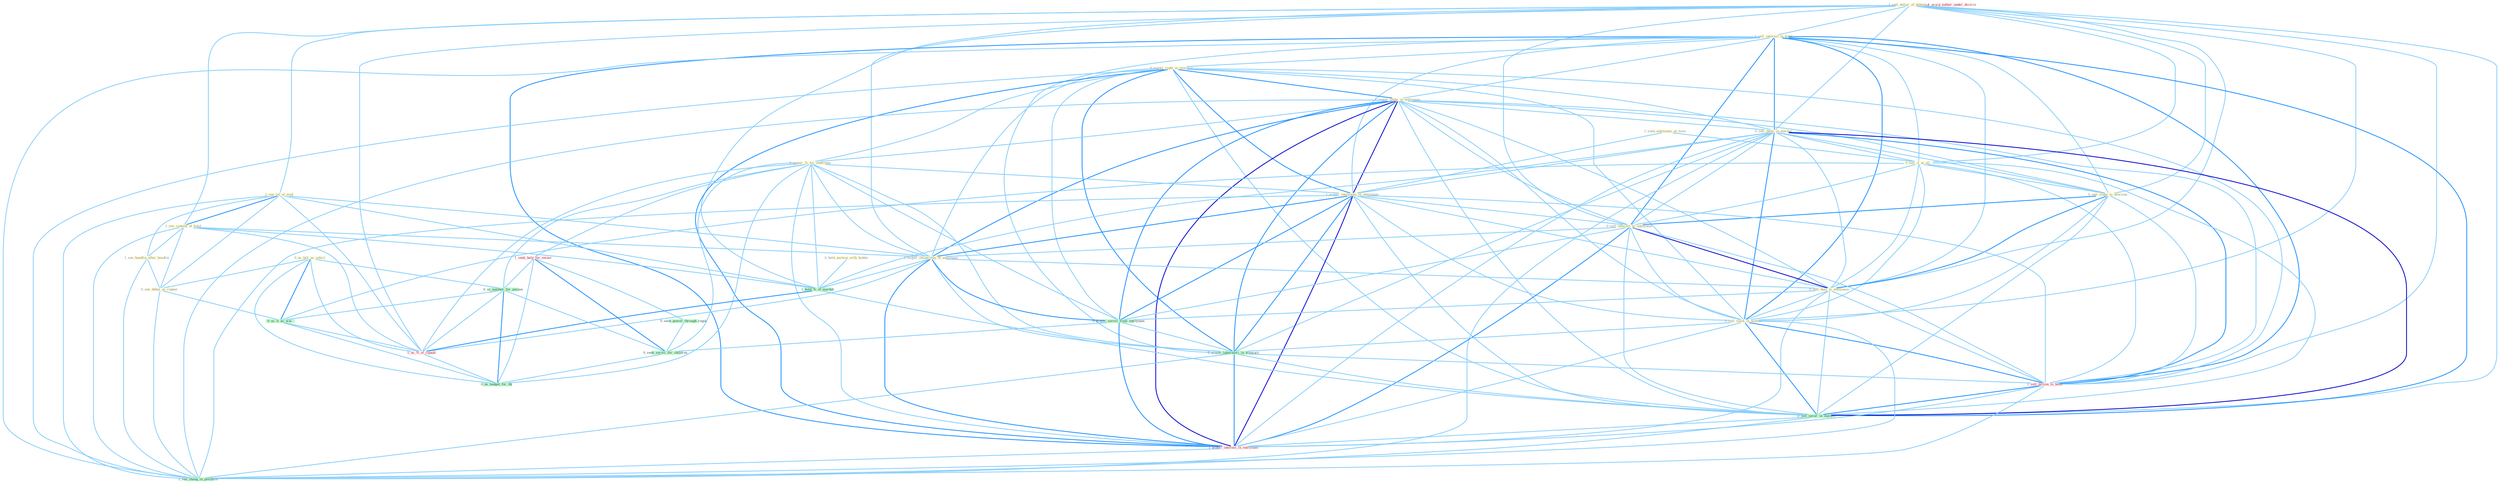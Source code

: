 Graph G{ 
    node
    [shape=polygon,style=filled,width=.5,height=.06,color="#BDFCC9",fixedsize=true,fontsize=4,
    fontcolor="#2f4f4f"];
    {node
    [color="#ffffe0", fontcolor="#8b7d6b"] "1_sell_dollar_of_debentur " "1_sell_interest_in_hotel " "0_acquir_right_in_yearnum " "0_us_bill_as_vehicl " "1_seen_entitynam_at_time " "1_acquir_stake_in_entitynam " "1_see_lot_of_evid " "0_sell_them_in_market " "0_acquir_%_for_othernum " "0_hold_auction_with_bidder " "1_see_content_of_field " "0_sell_it_at_all " "1_see_headlin_after_headlin " "0_sell_stake_to_newcom " "1_acquir_entitynam_in_entitynam " "0_sell_interest_to_entitynam " "1_acquir_ownership_of_entitynam " "0_sell_busi_to_entitynam " "0_sell_stock_in_matter " "0_see_debat_as_repeat "}
{node [color="#fff0f5", fontcolor="#b22222"] "1_seek_help_for_owner " "1_sell_billion_in_bond " "1_usurp_author_under_doctrin " "1_us_%_of_capabl " "1_acquir_interest_in_entitynam "}
edge [color="#B0E2FF"];

	"1_sell_dollar_of_debentur " -- "1_sell_interest_in_hotel " [w="1", color="#87cefa" ];
	"1_sell_dollar_of_debentur " -- "1_see_lot_of_evid " [w="1", color="#87cefa" ];
	"1_sell_dollar_of_debentur " -- "0_sell_them_in_market " [w="1", color="#87cefa" ];
	"1_sell_dollar_of_debentur " -- "1_see_content_of_field " [w="1", color="#87cefa" ];
	"1_sell_dollar_of_debentur " -- "0_sell_it_at_all " [w="1", color="#87cefa" ];
	"1_sell_dollar_of_debentur " -- "0_sell_stake_to_newcom " [w="1", color="#87cefa" ];
	"1_sell_dollar_of_debentur " -- "0_sell_interest_to_entitynam " [w="1", color="#87cefa" ];
	"1_sell_dollar_of_debentur " -- "1_acquir_ownership_of_entitynam " [w="1", color="#87cefa" ];
	"1_sell_dollar_of_debentur " -- "0_sell_busi_to_entitynam " [w="1", color="#87cefa" ];
	"1_sell_dollar_of_debentur " -- "0_sell_stock_in_matter " [w="1", color="#87cefa" ];
	"1_sell_dollar_of_debentur " -- "1_hold_%_of_market " [w="1", color="#87cefa" ];
	"1_sell_dollar_of_debentur " -- "1_sell_billion_in_bond " [w="1", color="#87cefa" ];
	"1_sell_dollar_of_debentur " -- "1_us_%_of_capabl " [w="1", color="#87cefa" ];
	"1_sell_dollar_of_debentur " -- "0_sell_secur_in_market " [w="1", color="#87cefa" ];
	"1_sell_interest_in_hotel " -- "0_acquir_right_in_yearnum " [w="1", color="#87cefa" ];
	"1_sell_interest_in_hotel " -- "1_acquir_stake_in_entitynam " [w="1", color="#87cefa" ];
	"1_sell_interest_in_hotel " -- "0_sell_them_in_market " [w="2", color="#1e90ff" , len=0.8];
	"1_sell_interest_in_hotel " -- "0_sell_it_at_all " [w="1", color="#87cefa" ];
	"1_sell_interest_in_hotel " -- "0_sell_stake_to_newcom " [w="1", color="#87cefa" ];
	"1_sell_interest_in_hotel " -- "1_acquir_entitynam_in_entitynam " [w="1", color="#87cefa" ];
	"1_sell_interest_in_hotel " -- "0_sell_interest_to_entitynam " [w="2", color="#1e90ff" , len=0.8];
	"1_sell_interest_in_hotel " -- "0_sell_busi_to_entitynam " [w="1", color="#87cefa" ];
	"1_sell_interest_in_hotel " -- "0_sell_stock_in_matter " [w="2", color="#1e90ff" , len=0.8];
	"1_sell_interest_in_hotel " -- "0_acquir_laboratori_in_transact " [w="1", color="#87cefa" ];
	"1_sell_interest_in_hotel " -- "1_sell_billion_in_bond " [w="2", color="#1e90ff" , len=0.8];
	"1_sell_interest_in_hotel " -- "0_sell_secur_in_market " [w="2", color="#1e90ff" , len=0.8];
	"1_sell_interest_in_hotel " -- "1_acquir_interest_in_entitynam " [w="2", color="#1e90ff" , len=0.8];
	"1_sell_interest_in_hotel " -- "1_see_chang_in_portfolio " [w="1", color="#87cefa" ];
	"0_acquir_right_in_yearnum " -- "1_acquir_stake_in_entitynam " [w="2", color="#1e90ff" , len=0.8];
	"0_acquir_right_in_yearnum " -- "0_sell_them_in_market " [w="1", color="#87cefa" ];
	"0_acquir_right_in_yearnum " -- "0_acquir_%_for_othernum " [w="1", color="#87cefa" ];
	"0_acquir_right_in_yearnum " -- "1_acquir_entitynam_in_entitynam " [w="2", color="#1e90ff" , len=0.8];
	"0_acquir_right_in_yearnum " -- "1_acquir_ownership_of_entitynam " [w="1", color="#87cefa" ];
	"0_acquir_right_in_yearnum " -- "0_sell_stock_in_matter " [w="1", color="#87cefa" ];
	"0_acquir_right_in_yearnum " -- "0_acquir_servic_from_entitynam " [w="1", color="#87cefa" ];
	"0_acquir_right_in_yearnum " -- "0_acquir_laboratori_in_transact " [w="2", color="#1e90ff" , len=0.8];
	"0_acquir_right_in_yearnum " -- "1_sell_billion_in_bond " [w="1", color="#87cefa" ];
	"0_acquir_right_in_yearnum " -- "0_sell_secur_in_market " [w="1", color="#87cefa" ];
	"0_acquir_right_in_yearnum " -- "1_acquir_interest_in_entitynam " [w="2", color="#1e90ff" , len=0.8];
	"0_acquir_right_in_yearnum " -- "1_see_chang_in_portfolio " [w="1", color="#87cefa" ];
	"0_us_bill_as_vehicl " -- "0_see_debat_as_repeat " [w="1", color="#87cefa" ];
	"0_us_bill_as_vehicl " -- "0_us_number_for_purpos " [w="1", color="#87cefa" ];
	"0_us_bill_as_vehicl " -- "0_us_it_as_wai " [w="2", color="#1e90ff" , len=0.8];
	"0_us_bill_as_vehicl " -- "1_us_%_of_capabl " [w="1", color="#87cefa" ];
	"0_us_bill_as_vehicl " -- "0_us_budget_for_thi " [w="1", color="#87cefa" ];
	"1_seen_entitynam_at_time " -- "0_sell_it_at_all " [w="1", color="#87cefa" ];
	"1_seen_entitynam_at_time " -- "1_acquir_entitynam_in_entitynam " [w="1", color="#87cefa" ];
	"1_acquir_stake_in_entitynam " -- "0_sell_them_in_market " [w="1", color="#87cefa" ];
	"1_acquir_stake_in_entitynam " -- "0_acquir_%_for_othernum " [w="1", color="#87cefa" ];
	"1_acquir_stake_in_entitynam " -- "0_sell_stake_to_newcom " [w="1", color="#87cefa" ];
	"1_acquir_stake_in_entitynam " -- "1_acquir_entitynam_in_entitynam " [w="3", color="#0000cd" , len=0.6];
	"1_acquir_stake_in_entitynam " -- "0_sell_interest_to_entitynam " [w="1", color="#87cefa" ];
	"1_acquir_stake_in_entitynam " -- "1_acquir_ownership_of_entitynam " [w="2", color="#1e90ff" , len=0.8];
	"1_acquir_stake_in_entitynam " -- "0_sell_busi_to_entitynam " [w="1", color="#87cefa" ];
	"1_acquir_stake_in_entitynam " -- "0_sell_stock_in_matter " [w="1", color="#87cefa" ];
	"1_acquir_stake_in_entitynam " -- "0_acquir_servic_from_entitynam " [w="2", color="#1e90ff" , len=0.8];
	"1_acquir_stake_in_entitynam " -- "0_acquir_laboratori_in_transact " [w="2", color="#1e90ff" , len=0.8];
	"1_acquir_stake_in_entitynam " -- "1_sell_billion_in_bond " [w="1", color="#87cefa" ];
	"1_acquir_stake_in_entitynam " -- "0_sell_secur_in_market " [w="1", color="#87cefa" ];
	"1_acquir_stake_in_entitynam " -- "1_acquir_interest_in_entitynam " [w="3", color="#0000cd" , len=0.6];
	"1_acquir_stake_in_entitynam " -- "1_see_chang_in_portfolio " [w="1", color="#87cefa" ];
	"1_see_lot_of_evid " -- "1_see_content_of_field " [w="2", color="#1e90ff" , len=0.8];
	"1_see_lot_of_evid " -- "1_see_headlin_after_headlin " [w="1", color="#87cefa" ];
	"1_see_lot_of_evid " -- "1_acquir_ownership_of_entitynam " [w="1", color="#87cefa" ];
	"1_see_lot_of_evid " -- "0_see_debat_as_repeat " [w="1", color="#87cefa" ];
	"1_see_lot_of_evid " -- "1_hold_%_of_market " [w="1", color="#87cefa" ];
	"1_see_lot_of_evid " -- "1_us_%_of_capabl " [w="1", color="#87cefa" ];
	"1_see_lot_of_evid " -- "1_see_chang_in_portfolio " [w="1", color="#87cefa" ];
	"0_sell_them_in_market " -- "0_sell_it_at_all " [w="1", color="#87cefa" ];
	"0_sell_them_in_market " -- "0_sell_stake_to_newcom " [w="1", color="#87cefa" ];
	"0_sell_them_in_market " -- "1_acquir_entitynam_in_entitynam " [w="1", color="#87cefa" ];
	"0_sell_them_in_market " -- "0_sell_interest_to_entitynam " [w="1", color="#87cefa" ];
	"0_sell_them_in_market " -- "0_sell_busi_to_entitynam " [w="1", color="#87cefa" ];
	"0_sell_them_in_market " -- "0_sell_stock_in_matter " [w="2", color="#1e90ff" , len=0.8];
	"0_sell_them_in_market " -- "1_hold_%_of_market " [w="1", color="#87cefa" ];
	"0_sell_them_in_market " -- "0_acquir_laboratori_in_transact " [w="1", color="#87cefa" ];
	"0_sell_them_in_market " -- "1_sell_billion_in_bond " [w="2", color="#1e90ff" , len=0.8];
	"0_sell_them_in_market " -- "0_sell_secur_in_market " [w="3", color="#0000cd" , len=0.6];
	"0_sell_them_in_market " -- "1_acquir_interest_in_entitynam " [w="1", color="#87cefa" ];
	"0_sell_them_in_market " -- "1_see_chang_in_portfolio " [w="1", color="#87cefa" ];
	"0_acquir_%_for_othernum " -- "1_acquir_entitynam_in_entitynam " [w="1", color="#87cefa" ];
	"0_acquir_%_for_othernum " -- "1_acquir_ownership_of_entitynam " [w="1", color="#87cefa" ];
	"0_acquir_%_for_othernum " -- "1_seek_help_for_owner " [w="1", color="#87cefa" ];
	"0_acquir_%_for_othernum " -- "0_acquir_servic_from_entitynam " [w="1", color="#87cefa" ];
	"0_acquir_%_for_othernum " -- "1_hold_%_of_market " [w="1", color="#87cefa" ];
	"0_acquir_%_for_othernum " -- "0_us_number_for_purpos " [w="1", color="#87cefa" ];
	"0_acquir_%_for_othernum " -- "0_acquir_laboratori_in_transact " [w="1", color="#87cefa" ];
	"0_acquir_%_for_othernum " -- "1_us_%_of_capabl " [w="1", color="#87cefa" ];
	"0_acquir_%_for_othernum " -- "1_acquir_interest_in_entitynam " [w="1", color="#87cefa" ];
	"0_acquir_%_for_othernum " -- "0_seek_servic_for_children " [w="1", color="#87cefa" ];
	"0_acquir_%_for_othernum " -- "0_us_budget_for_thi " [w="1", color="#87cefa" ];
	"0_hold_auction_with_bidder " -- "1_hold_%_of_market " [w="1", color="#87cefa" ];
	"1_see_content_of_field " -- "1_see_headlin_after_headlin " [w="1", color="#87cefa" ];
	"1_see_content_of_field " -- "1_acquir_ownership_of_entitynam " [w="1", color="#87cefa" ];
	"1_see_content_of_field " -- "0_see_debat_as_repeat " [w="1", color="#87cefa" ];
	"1_see_content_of_field " -- "1_hold_%_of_market " [w="1", color="#87cefa" ];
	"1_see_content_of_field " -- "1_us_%_of_capabl " [w="1", color="#87cefa" ];
	"1_see_content_of_field " -- "1_see_chang_in_portfolio " [w="1", color="#87cefa" ];
	"0_sell_it_at_all " -- "0_sell_stake_to_newcom " [w="1", color="#87cefa" ];
	"0_sell_it_at_all " -- "0_sell_interest_to_entitynam " [w="1", color="#87cefa" ];
	"0_sell_it_at_all " -- "0_sell_busi_to_entitynam " [w="1", color="#87cefa" ];
	"0_sell_it_at_all " -- "0_sell_stock_in_matter " [w="1", color="#87cefa" ];
	"0_sell_it_at_all " -- "1_sell_billion_in_bond " [w="1", color="#87cefa" ];
	"0_sell_it_at_all " -- "0_us_it_as_wai " [w="1", color="#87cefa" ];
	"0_sell_it_at_all " -- "0_sell_secur_in_market " [w="1", color="#87cefa" ];
	"1_see_headlin_after_headlin " -- "0_see_debat_as_repeat " [w="1", color="#87cefa" ];
	"1_see_headlin_after_headlin " -- "1_see_chang_in_portfolio " [w="1", color="#87cefa" ];
	"0_sell_stake_to_newcom " -- "0_sell_interest_to_entitynam " [w="2", color="#1e90ff" , len=0.8];
	"0_sell_stake_to_newcom " -- "0_sell_busi_to_entitynam " [w="2", color="#1e90ff" , len=0.8];
	"0_sell_stake_to_newcom " -- "0_sell_stock_in_matter " [w="1", color="#87cefa" ];
	"0_sell_stake_to_newcom " -- "1_sell_billion_in_bond " [w="1", color="#87cefa" ];
	"0_sell_stake_to_newcom " -- "0_sell_secur_in_market " [w="1", color="#87cefa" ];
	"1_acquir_entitynam_in_entitynam " -- "0_sell_interest_to_entitynam " [w="1", color="#87cefa" ];
	"1_acquir_entitynam_in_entitynam " -- "1_acquir_ownership_of_entitynam " [w="2", color="#1e90ff" , len=0.8];
	"1_acquir_entitynam_in_entitynam " -- "0_sell_busi_to_entitynam " [w="1", color="#87cefa" ];
	"1_acquir_entitynam_in_entitynam " -- "0_sell_stock_in_matter " [w="1", color="#87cefa" ];
	"1_acquir_entitynam_in_entitynam " -- "0_acquir_servic_from_entitynam " [w="2", color="#1e90ff" , len=0.8];
	"1_acquir_entitynam_in_entitynam " -- "0_acquir_laboratori_in_transact " [w="2", color="#1e90ff" , len=0.8];
	"1_acquir_entitynam_in_entitynam " -- "1_sell_billion_in_bond " [w="1", color="#87cefa" ];
	"1_acquir_entitynam_in_entitynam " -- "0_sell_secur_in_market " [w="1", color="#87cefa" ];
	"1_acquir_entitynam_in_entitynam " -- "1_acquir_interest_in_entitynam " [w="3", color="#0000cd" , len=0.6];
	"1_acquir_entitynam_in_entitynam " -- "1_see_chang_in_portfolio " [w="1", color="#87cefa" ];
	"0_sell_interest_to_entitynam " -- "1_acquir_ownership_of_entitynam " [w="1", color="#87cefa" ];
	"0_sell_interest_to_entitynam " -- "0_sell_busi_to_entitynam " [w="3", color="#0000cd" , len=0.6];
	"0_sell_interest_to_entitynam " -- "0_sell_stock_in_matter " [w="1", color="#87cefa" ];
	"0_sell_interest_to_entitynam " -- "0_acquir_servic_from_entitynam " [w="1", color="#87cefa" ];
	"0_sell_interest_to_entitynam " -- "1_sell_billion_in_bond " [w="1", color="#87cefa" ];
	"0_sell_interest_to_entitynam " -- "0_sell_secur_in_market " [w="1", color="#87cefa" ];
	"0_sell_interest_to_entitynam " -- "1_acquir_interest_in_entitynam " [w="2", color="#1e90ff" , len=0.8];
	"1_acquir_ownership_of_entitynam " -- "0_sell_busi_to_entitynam " [w="1", color="#87cefa" ];
	"1_acquir_ownership_of_entitynam " -- "0_acquir_servic_from_entitynam " [w="2", color="#1e90ff" , len=0.8];
	"1_acquir_ownership_of_entitynam " -- "1_hold_%_of_market " [w="1", color="#87cefa" ];
	"1_acquir_ownership_of_entitynam " -- "0_acquir_laboratori_in_transact " [w="1", color="#87cefa" ];
	"1_acquir_ownership_of_entitynam " -- "1_us_%_of_capabl " [w="1", color="#87cefa" ];
	"1_acquir_ownership_of_entitynam " -- "1_acquir_interest_in_entitynam " [w="2", color="#1e90ff" , len=0.8];
	"0_sell_busi_to_entitynam " -- "0_sell_stock_in_matter " [w="1", color="#87cefa" ];
	"0_sell_busi_to_entitynam " -- "0_acquir_servic_from_entitynam " [w="1", color="#87cefa" ];
	"0_sell_busi_to_entitynam " -- "1_sell_billion_in_bond " [w="1", color="#87cefa" ];
	"0_sell_busi_to_entitynam " -- "0_sell_secur_in_market " [w="1", color="#87cefa" ];
	"0_sell_busi_to_entitynam " -- "1_acquir_interest_in_entitynam " [w="1", color="#87cefa" ];
	"0_sell_stock_in_matter " -- "0_acquir_laboratori_in_transact " [w="1", color="#87cefa" ];
	"0_sell_stock_in_matter " -- "1_sell_billion_in_bond " [w="2", color="#1e90ff" , len=0.8];
	"0_sell_stock_in_matter " -- "0_sell_secur_in_market " [w="2", color="#1e90ff" , len=0.8];
	"0_sell_stock_in_matter " -- "1_acquir_interest_in_entitynam " [w="1", color="#87cefa" ];
	"0_sell_stock_in_matter " -- "1_see_chang_in_portfolio " [w="1", color="#87cefa" ];
	"0_see_debat_as_repeat " -- "0_us_it_as_wai " [w="1", color="#87cefa" ];
	"0_see_debat_as_repeat " -- "1_see_chang_in_portfolio " [w="1", color="#87cefa" ];
	"1_seek_help_for_owner " -- "0_seek_power_through_regul " [w="1", color="#87cefa" ];
	"1_seek_help_for_owner " -- "0_us_number_for_purpos " [w="1", color="#87cefa" ];
	"1_seek_help_for_owner " -- "0_seek_servic_for_children " [w="2", color="#1e90ff" , len=0.8];
	"1_seek_help_for_owner " -- "0_us_budget_for_thi " [w="1", color="#87cefa" ];
	"0_acquir_servic_from_entitynam " -- "0_acquir_laboratori_in_transact " [w="1", color="#87cefa" ];
	"0_acquir_servic_from_entitynam " -- "1_acquir_interest_in_entitynam " [w="2", color="#1e90ff" , len=0.8];
	"0_acquir_servic_from_entitynam " -- "0_seek_servic_for_children " [w="1", color="#87cefa" ];
	"1_hold_%_of_market " -- "1_us_%_of_capabl " [w="2", color="#1e90ff" , len=0.8];
	"1_hold_%_of_market " -- "0_sell_secur_in_market " [w="1", color="#87cefa" ];
	"0_seek_power_through_regul " -- "0_seek_servic_for_children " [w="1", color="#87cefa" ];
	"0_us_number_for_purpos " -- "0_us_it_as_wai " [w="1", color="#87cefa" ];
	"0_us_number_for_purpos " -- "1_us_%_of_capabl " [w="1", color="#87cefa" ];
	"0_us_number_for_purpos " -- "0_seek_servic_for_children " [w="1", color="#87cefa" ];
	"0_us_number_for_purpos " -- "0_us_budget_for_thi " [w="2", color="#1e90ff" , len=0.8];
	"0_acquir_laboratori_in_transact " -- "1_sell_billion_in_bond " [w="1", color="#87cefa" ];
	"0_acquir_laboratori_in_transact " -- "0_sell_secur_in_market " [w="1", color="#87cefa" ];
	"0_acquir_laboratori_in_transact " -- "1_acquir_interest_in_entitynam " [w="2", color="#1e90ff" , len=0.8];
	"0_acquir_laboratori_in_transact " -- "1_see_chang_in_portfolio " [w="1", color="#87cefa" ];
	"1_sell_billion_in_bond " -- "0_sell_secur_in_market " [w="2", color="#1e90ff" , len=0.8];
	"1_sell_billion_in_bond " -- "1_acquir_interest_in_entitynam " [w="1", color="#87cefa" ];
	"1_sell_billion_in_bond " -- "1_see_chang_in_portfolio " [w="1", color="#87cefa" ];
	"0_us_it_as_wai " -- "1_us_%_of_capabl " [w="1", color="#87cefa" ];
	"0_us_it_as_wai " -- "0_us_budget_for_thi " [w="1", color="#87cefa" ];
	"1_us_%_of_capabl " -- "0_us_budget_for_thi " [w="1", color="#87cefa" ];
	"0_sell_secur_in_market " -- "1_acquir_interest_in_entitynam " [w="1", color="#87cefa" ];
	"0_sell_secur_in_market " -- "1_see_chang_in_portfolio " [w="1", color="#87cefa" ];
	"1_acquir_interest_in_entitynam " -- "1_see_chang_in_portfolio " [w="1", color="#87cefa" ];
	"0_seek_servic_for_children " -- "0_us_budget_for_thi " [w="1", color="#87cefa" ];
}